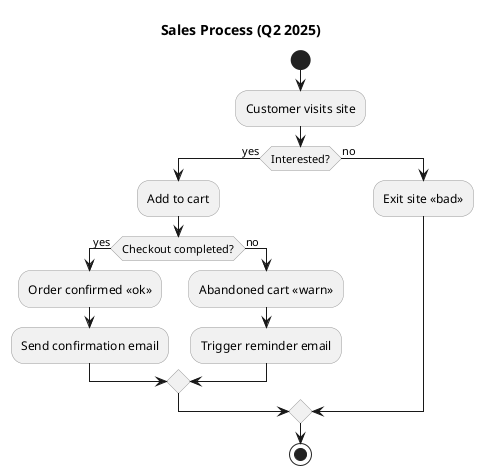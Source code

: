 @startuml
title Sales Process (Q2 2025)

skinparam backgroundColor #ffffff
skinparam activity {
  BackgroundColor<<ok>> #E6FFED
  BackgroundColor<<warn>> #FFF5D6
  BackgroundColor<<bad>> #FFE6E6
  BorderColor #999999
}

start
:Customer visits site;
if (Interested?) then (yes)
  :Add to cart;
  if (Checkout completed?) then (yes)
    :Order confirmed <<ok>>;
    :Send confirmation email;
  else (no)
    :Abandoned cart <<warn>>;
    :Trigger reminder email;
  endif
else (no)
  :Exit site <<bad>>;
endif
stop
@enduml
